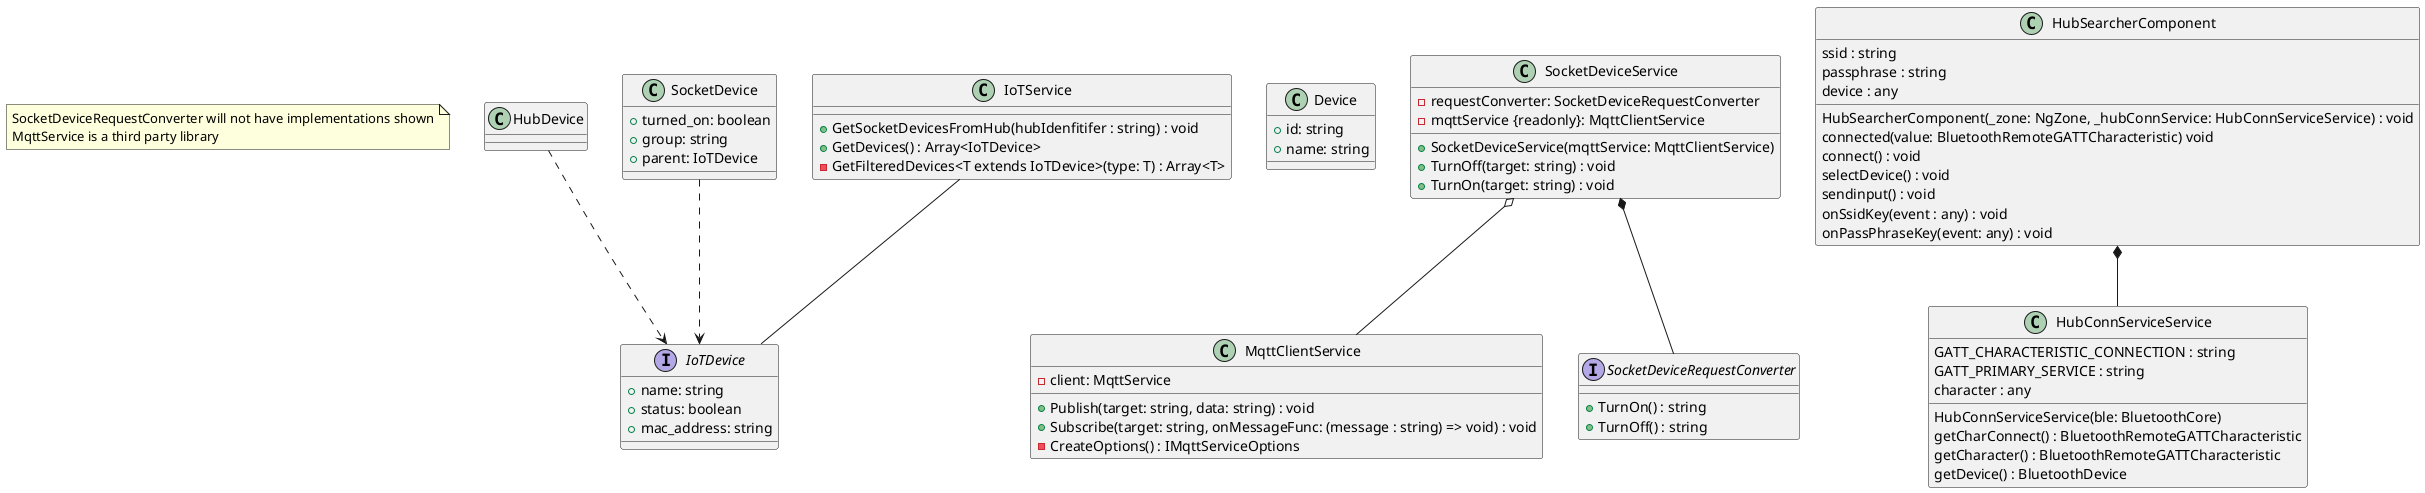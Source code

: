 @startuml Webclient

note "SocketDeviceRequestConverter will not have implementations shown\nMqttService is a third party library" as n1

interface IoTDevice {
    +name: string
    +status: boolean
    +mac_address: string
}

class Device {
    +id: string
    +name: string
}

class HubDevice {
}

class SocketDevice {
    +turned_on: boolean
    +group: string
    +parent: IoTDevice
}

class IoTService {
    +GetSocketDevicesFromHub(hubIdenfitifer : string) : void
    +GetDevices() : Array<IoTDevice>
    -GetFilteredDevices<T extends IoTDevice>(type: T) : Array<T>
}

class MqttClientService {
  -client: MqttService

  +Publish(target: string, data: string) : void
  +Subscribe(target: string, onMessageFunc: (message : string) => void) : void
  -CreateOptions() : IMqttServiceOptions
}

class SocketDeviceService {
  -requestConverter: SocketDeviceRequestConverter
  -mqttService {readonly}: MqttClientService

  +SocketDeviceService(mqttService: MqttClientService) 
  +TurnOff(target: string) : void
  +TurnOn(target: string) : void
}

interface SocketDeviceRequestConverter {
    +TurnOn() : string
    +TurnOff() : string
}

class HubSearcherComponent{
    ssid : string
    passphrase : string
    device : any

    HubSearcherComponent(_zone: NgZone, _hubConnService: HubConnServiceService) : void
    connected(value: BluetoothRemoteGATTCharacteristic) void
    connect() : void
    selectDevice() : void
    sendinput() : void
    onSsidKey(event : any) : void
    onPassPhraseKey(event: any) : void
}

class HubConnServiceService{
    GATT_CHARACTERISTIC_CONNECTION : string
    GATT_PRIMARY_SERVICE : string
    character : any

    HubConnServiceService(ble: BluetoothCore)
    getCharConnect() : BluetoothRemoteGATTCharacteristic
    getCharacter() : BluetoothRemoteGATTCharacteristic
    getDevice() : BluetoothDevice
}

HubDevice ..> IoTDevice
SocketDevice ..> IoTDevice
SocketDeviceService *-- SocketDeviceRequestConverter
SocketDeviceService o-- MqttClientService
IoTService -- IoTDevice
HubSearcherComponent *-- HubConnServiceService

@enduml